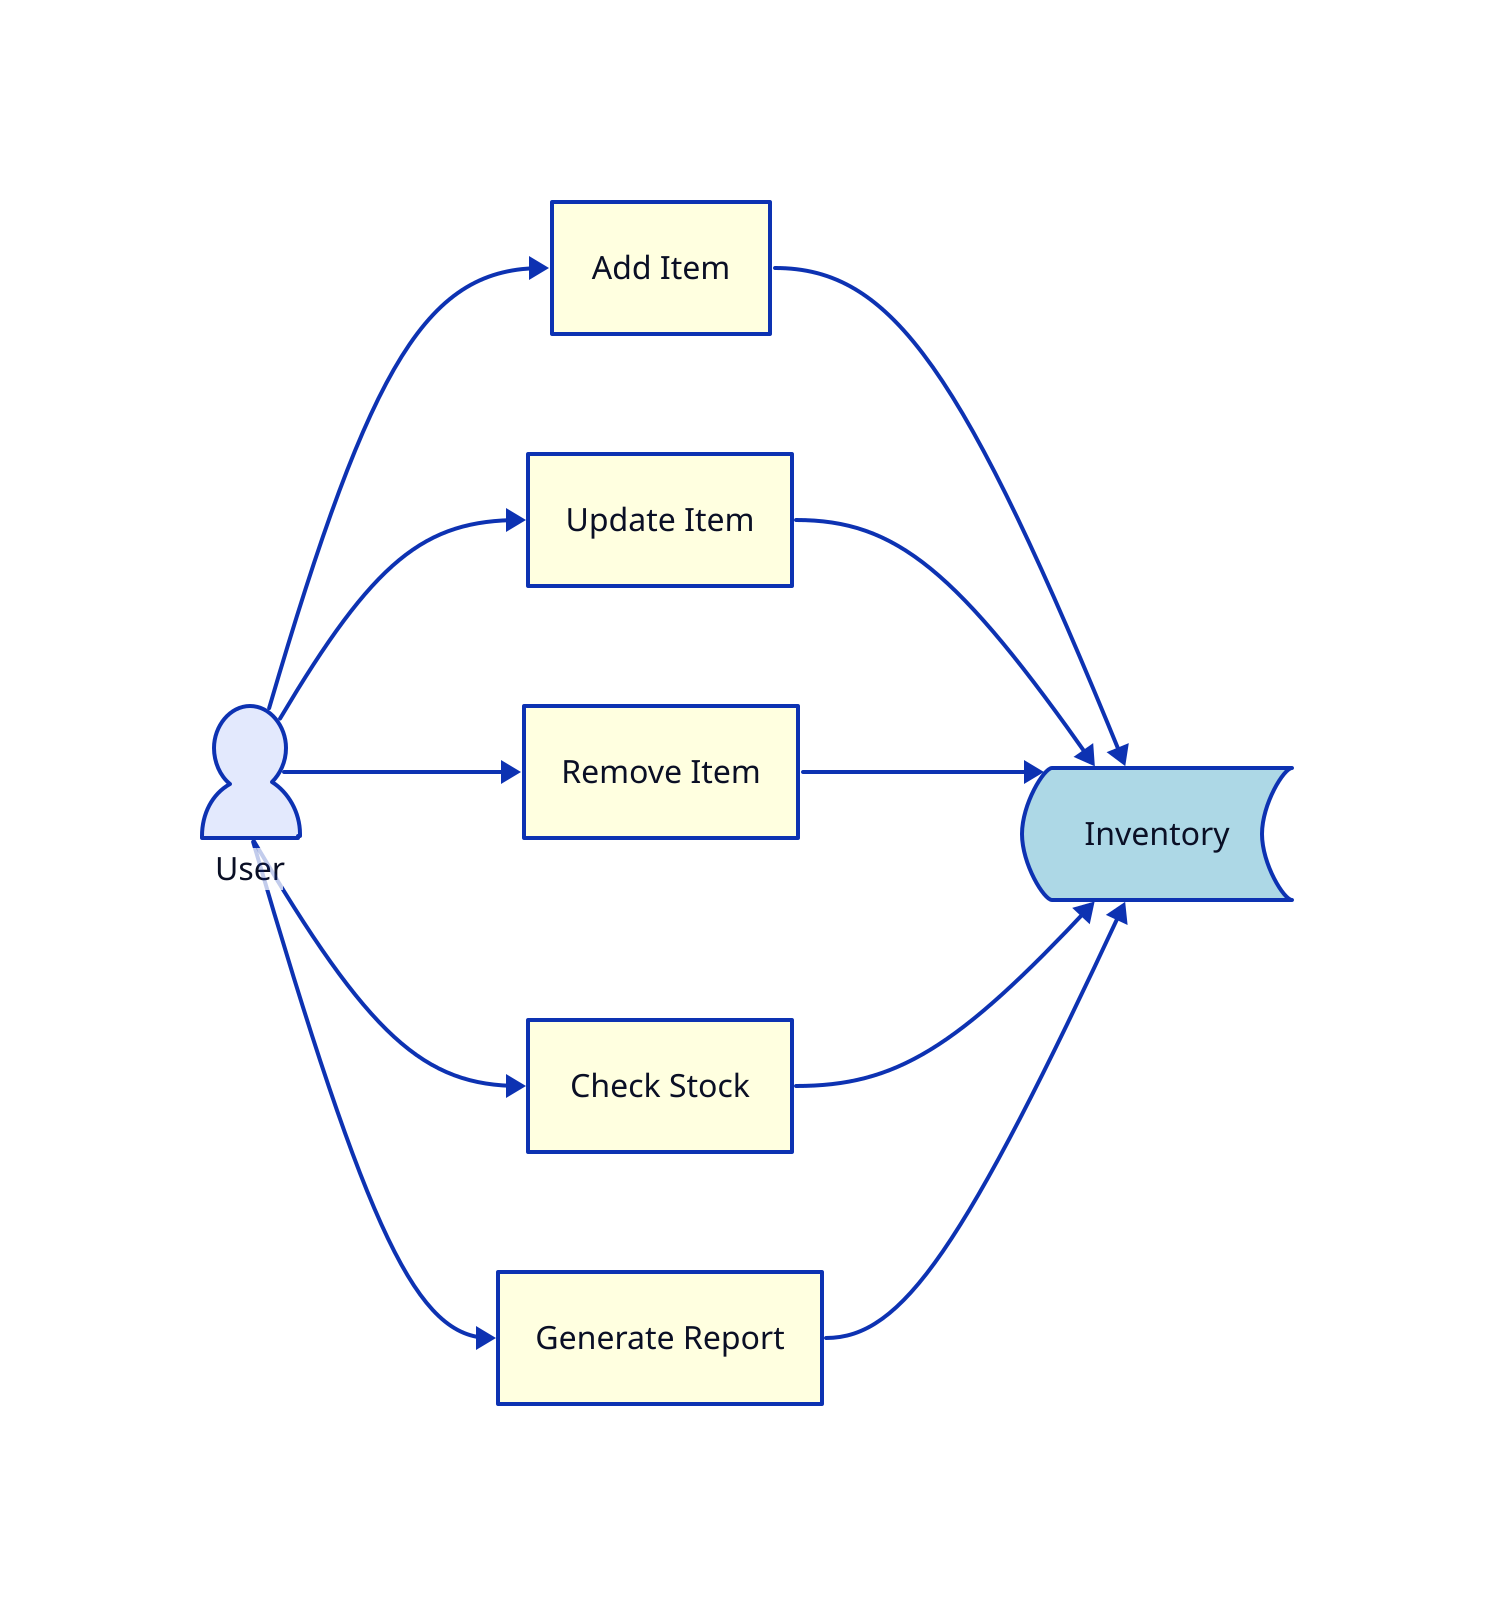 direction: right

inventory: {
  shape: stored_data
  label: "Inventory"
  style: {
    fill: lightblue
  }
}

add_item: {
  shape: rectangle
  label: "Add Item"
  style: {
    fill: lightyellow
  }
}

update_item: {
  shape: rectangle
  label: "Update Item"
  style: {
    fill: lightyellow
  }
}

remove_item: {
  shape: rectangle
  label: "Remove Item"
  style: {
    fill: lightyellow
  }
}

check_stock: {
  shape: rectangle
  label: "Check Stock"
  style: {
    fill: lightyellow
  }
}

generate_report: {
  shape: rectangle
  label: "Generate Report"
  style: {
    fill: lightyellow
  }
}

add_item -> inventory
update_item -> inventory
remove_item -> inventory
check_stock -> inventory
generate_report -> inventory

user: {
  shape: person
  label: "User"
}

user -> add_item
user -> update_item
user -> remove_item
user -> check_stock
user -> generate_report